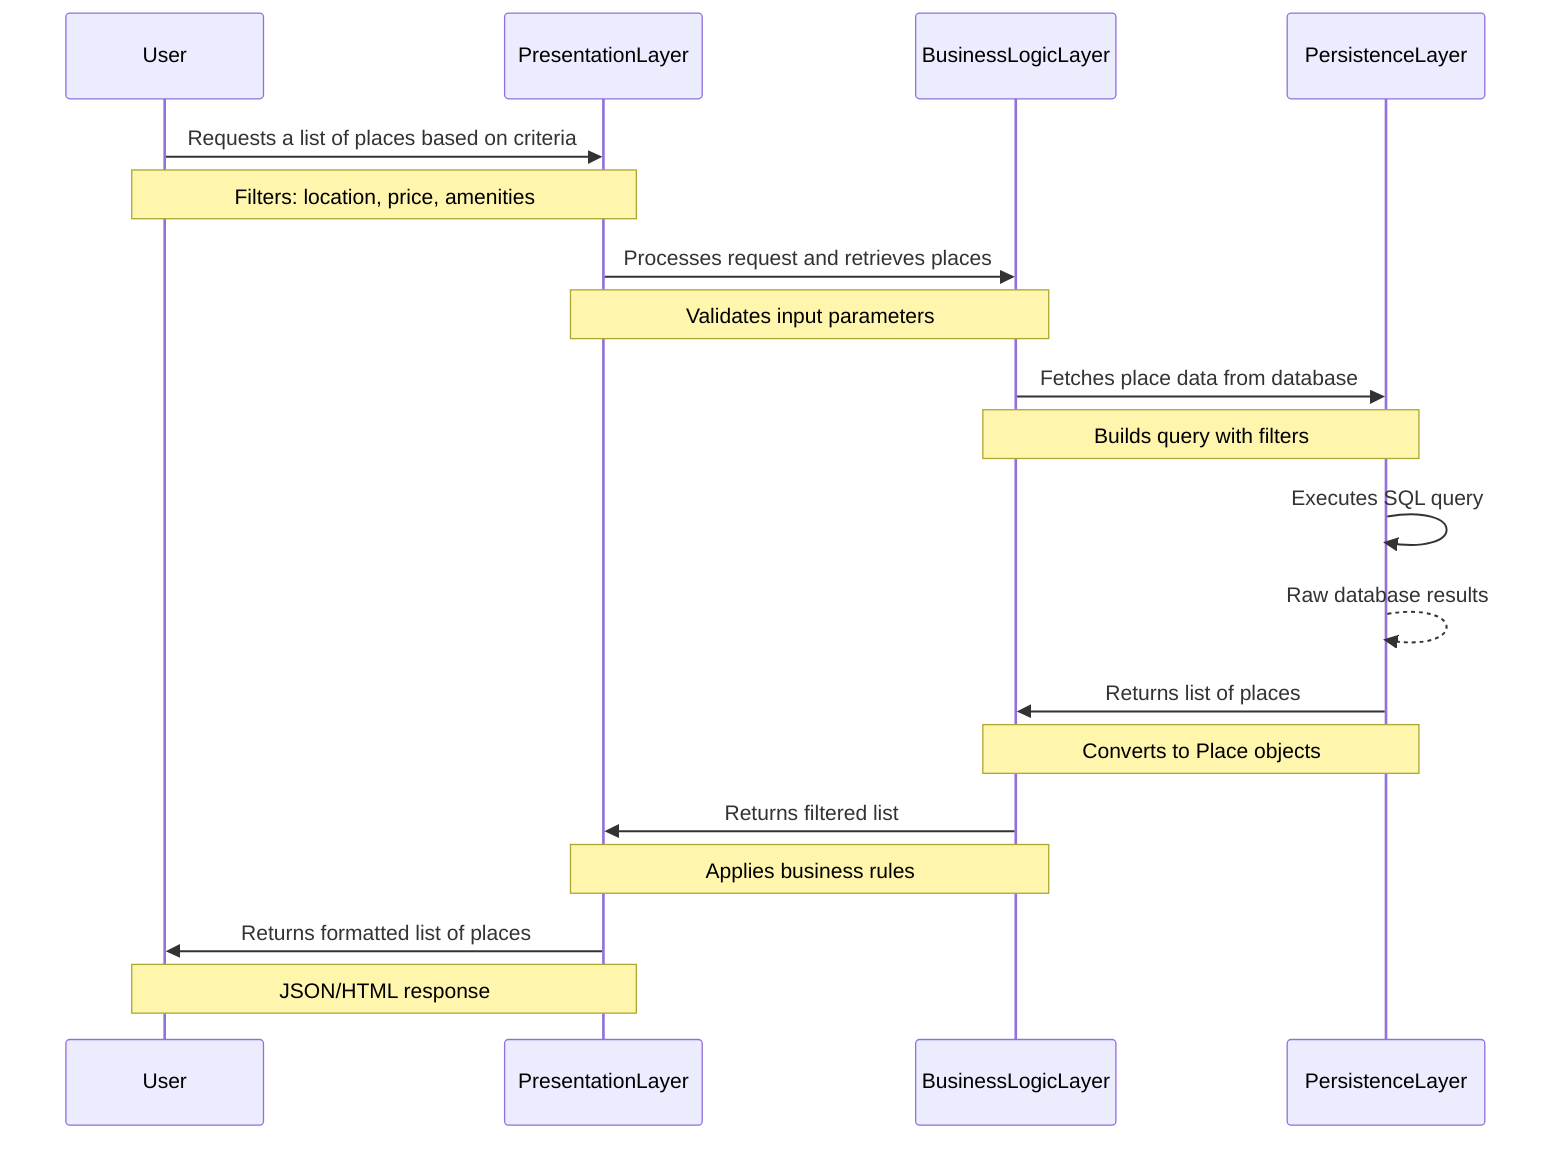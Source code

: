 sequenceDiagram
    participant User
    participant PresentationLayer
    participant BusinessLogicLayer
    participant PersistenceLayer

    User->>PresentationLayer: Requests a list of places based on criteria
    Note over User,PresentationLayer: Filters: location, price, amenities

    PresentationLayer->>BusinessLogicLayer: Processes request and retrieves places
    Note over PresentationLayer,BusinessLogicLayer: Validates input parameters

    BusinessLogicLayer->>PersistenceLayer: Fetches place data from database
    Note over BusinessLogicLayer,PersistenceLayer: Builds query with filters

    PersistenceLayer->>PersistenceLayer: Executes SQL query
    PersistenceLayer-->>PersistenceLayer: Raw database results

    PersistenceLayer->>BusinessLogicLayer: Returns list of places
    Note over PersistenceLayer,BusinessLogicLayer: Converts to Place objects

    BusinessLogicLayer->>PresentationLayer: Returns filtered list
    Note over BusinessLogicLayer,PresentationLayer: Applies business rules

    PresentationLayer->>User: Returns formatted list of places
    Note over PresentationLayer,User: JSON/HTML response